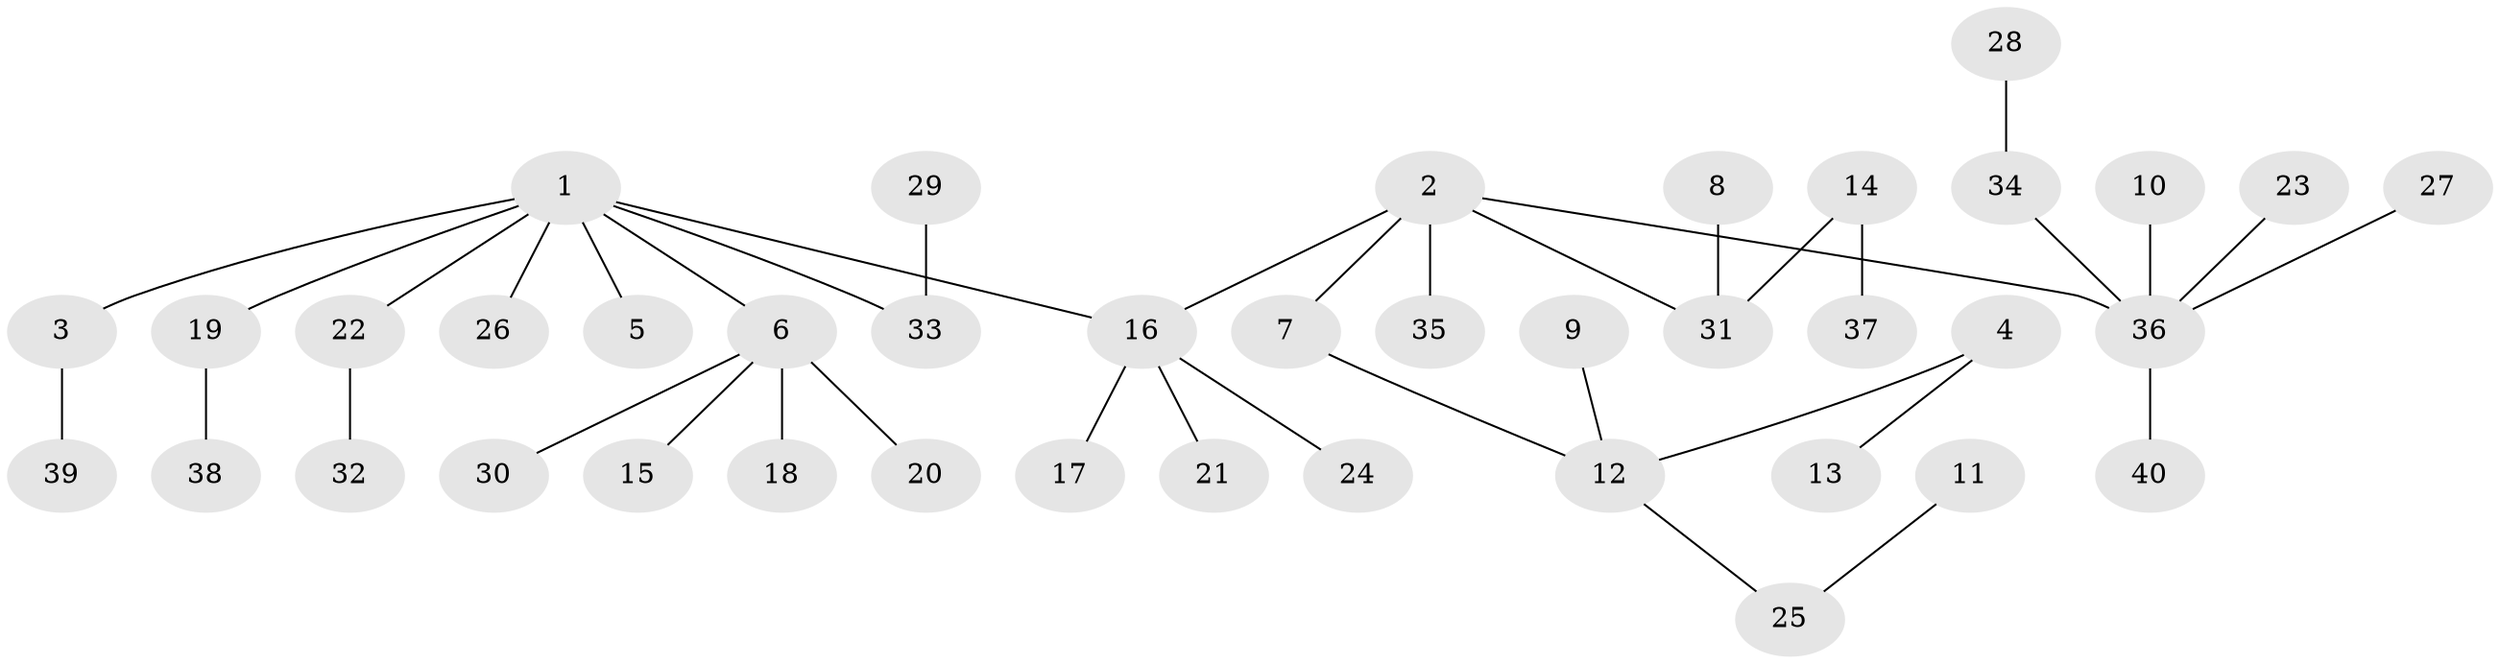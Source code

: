 // original degree distribution, {6: 0.05, 5: 0.025, 4: 0.05, 3: 0.1, 2: 0.275, 1: 0.5}
// Generated by graph-tools (version 1.1) at 2025/50/03/09/25 03:50:26]
// undirected, 40 vertices, 39 edges
graph export_dot {
graph [start="1"]
  node [color=gray90,style=filled];
  1;
  2;
  3;
  4;
  5;
  6;
  7;
  8;
  9;
  10;
  11;
  12;
  13;
  14;
  15;
  16;
  17;
  18;
  19;
  20;
  21;
  22;
  23;
  24;
  25;
  26;
  27;
  28;
  29;
  30;
  31;
  32;
  33;
  34;
  35;
  36;
  37;
  38;
  39;
  40;
  1 -- 3 [weight=1.0];
  1 -- 5 [weight=1.0];
  1 -- 6 [weight=1.0];
  1 -- 16 [weight=1.0];
  1 -- 19 [weight=1.0];
  1 -- 22 [weight=1.0];
  1 -- 26 [weight=1.0];
  1 -- 33 [weight=1.0];
  2 -- 7 [weight=1.0];
  2 -- 16 [weight=1.0];
  2 -- 31 [weight=1.0];
  2 -- 35 [weight=1.0];
  2 -- 36 [weight=1.0];
  3 -- 39 [weight=1.0];
  4 -- 12 [weight=1.0];
  4 -- 13 [weight=1.0];
  6 -- 15 [weight=1.0];
  6 -- 18 [weight=1.0];
  6 -- 20 [weight=1.0];
  6 -- 30 [weight=1.0];
  7 -- 12 [weight=1.0];
  8 -- 31 [weight=1.0];
  9 -- 12 [weight=1.0];
  10 -- 36 [weight=1.0];
  11 -- 25 [weight=1.0];
  12 -- 25 [weight=1.0];
  14 -- 31 [weight=1.0];
  14 -- 37 [weight=1.0];
  16 -- 17 [weight=1.0];
  16 -- 21 [weight=1.0];
  16 -- 24 [weight=1.0];
  19 -- 38 [weight=1.0];
  22 -- 32 [weight=1.0];
  23 -- 36 [weight=1.0];
  27 -- 36 [weight=1.0];
  28 -- 34 [weight=1.0];
  29 -- 33 [weight=1.0];
  34 -- 36 [weight=1.0];
  36 -- 40 [weight=1.0];
}
